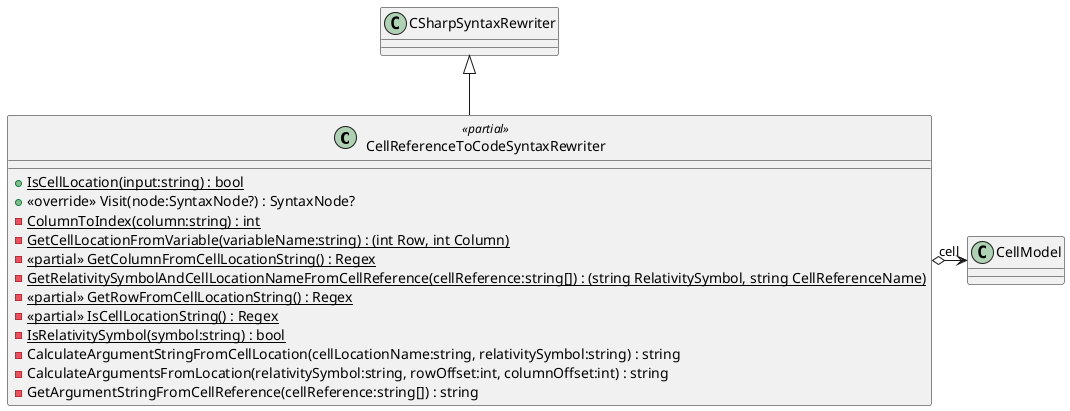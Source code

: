 @startuml
class CellReferenceToCodeSyntaxRewriter <<partial>> {
    + {static} IsCellLocation(input:string) : bool
    + <<override>> Visit(node:SyntaxNode?) : SyntaxNode?
    - {static} ColumnToIndex(column:string) : int
    - {static} GetCellLocationFromVariable(variableName:string) : (int Row, int Column)
    - {static} <<partial>> GetColumnFromCellLocationString() : Regex
    - {static} GetRelativitySymbolAndCellLocationNameFromCellReference(cellReference:string[]) : (string RelativitySymbol, string CellReferenceName)
    - {static} <<partial>> GetRowFromCellLocationString() : Regex
    - {static} <<partial>> IsCellLocationString() : Regex
    - {static} IsRelativitySymbol(symbol:string) : bool
    - CalculateArgumentStringFromCellLocation(cellLocationName:string, relativitySymbol:string) : string
    - CalculateArgumentsFromLocation(relativitySymbol:string, rowOffset:int, columnOffset:int) : string
    - GetArgumentStringFromCellReference(cellReference:string[]) : string
}
CSharpSyntaxRewriter <|-- CellReferenceToCodeSyntaxRewriter
CellReferenceToCodeSyntaxRewriter o-> "cell" CellModel
@enduml
